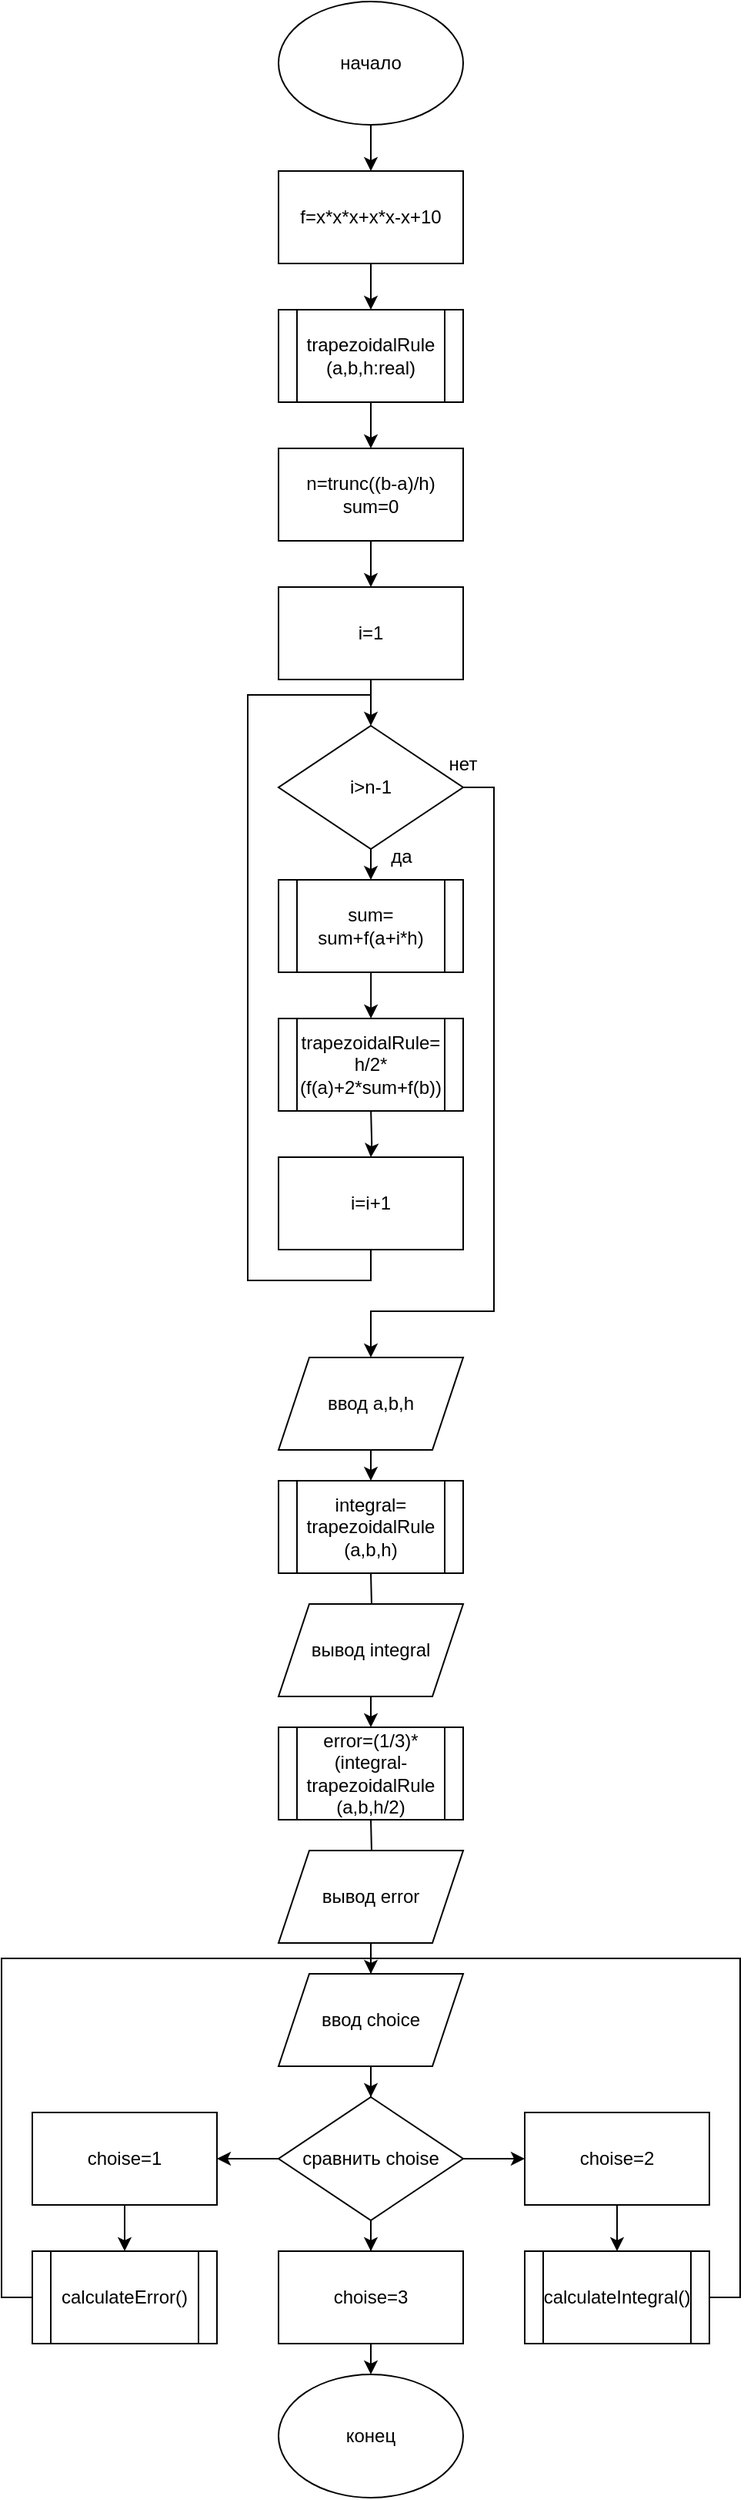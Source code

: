 <mxfile version="22.1.12" type="device">
  <diagram name="Страница — 1" id="ULWvT7EXsEqGmWyhNHuD">
    <mxGraphModel dx="1459" dy="826" grid="1" gridSize="10" guides="1" tooltips="1" connect="1" arrows="1" fold="1" page="1" pageScale="1" pageWidth="827" pageHeight="1169" math="0" shadow="0">
      <root>
        <mxCell id="0" />
        <mxCell id="1" parent="0" />
        <mxCell id="88mA2Wb_MsBH72zTJUVQ-3" value="" style="edgeStyle=orthogonalEdgeStyle;rounded=0;orthogonalLoop=1;jettySize=auto;html=1;" parent="1" source="88mA2Wb_MsBH72zTJUVQ-1" target="88mA2Wb_MsBH72zTJUVQ-2" edge="1">
          <mxGeometry relative="1" as="geometry" />
        </mxCell>
        <mxCell id="88mA2Wb_MsBH72zTJUVQ-1" value="начало" style="ellipse;whiteSpace=wrap;html=1;" parent="1" vertex="1">
          <mxGeometry x="340" y="50" width="120" height="80" as="geometry" />
        </mxCell>
        <mxCell id="thzpxBRZkC2VkFPMq1Rq-8" value="" style="edgeStyle=orthogonalEdgeStyle;rounded=0;orthogonalLoop=1;jettySize=auto;html=1;" edge="1" parent="1" source="88mA2Wb_MsBH72zTJUVQ-2" target="thzpxBRZkC2VkFPMq1Rq-5">
          <mxGeometry relative="1" as="geometry" />
        </mxCell>
        <mxCell id="88mA2Wb_MsBH72zTJUVQ-2" value="f=x*x*x+x*x-x+10" style="rounded=0;whiteSpace=wrap;html=1;" parent="1" vertex="1">
          <mxGeometry x="340" y="160" width="120" height="60" as="geometry" />
        </mxCell>
        <mxCell id="thzpxBRZkC2VkFPMq1Rq-11" value="" style="edgeStyle=orthogonalEdgeStyle;rounded=0;orthogonalLoop=1;jettySize=auto;html=1;" edge="1" parent="1" source="88mA2Wb_MsBH72zTJUVQ-4" target="thzpxBRZkC2VkFPMq1Rq-9">
          <mxGeometry relative="1" as="geometry" />
        </mxCell>
        <mxCell id="88mA2Wb_MsBH72zTJUVQ-4" value="n=trunc((b-a)/h)&lt;br&gt;sum=0" style="rounded=0;whiteSpace=wrap;html=1;" parent="1" vertex="1">
          <mxGeometry x="340" y="340" width="120" height="60" as="geometry" />
        </mxCell>
        <mxCell id="88mA2Wb_MsBH72zTJUVQ-9" value="" style="edgeStyle=orthogonalEdgeStyle;rounded=0;orthogonalLoop=1;jettySize=auto;html=1;" parent="1" source="88mA2Wb_MsBH72zTJUVQ-6" edge="1">
          <mxGeometry relative="1" as="geometry">
            <mxPoint x="400.053" y="620.0" as="targetPoint" />
          </mxGeometry>
        </mxCell>
        <mxCell id="88mA2Wb_MsBH72zTJUVQ-6" value="i&amp;gt;n-1" style="rhombus;whiteSpace=wrap;html=1;" parent="1" vertex="1">
          <mxGeometry x="340" y="520" width="120" height="80" as="geometry" />
        </mxCell>
        <mxCell id="thzpxBRZkC2VkFPMq1Rq-14" value="" style="edgeStyle=orthogonalEdgeStyle;rounded=0;orthogonalLoop=1;jettySize=auto;html=1;" edge="1" parent="1">
          <mxGeometry relative="1" as="geometry">
            <mxPoint x="400.053" y="680.0" as="sourcePoint" />
            <mxPoint x="400.053" y="710.0" as="targetPoint" />
          </mxGeometry>
        </mxCell>
        <mxCell id="88mA2Wb_MsBH72zTJUVQ-11" value="" style="endArrow=classic;html=1;rounded=0;entryX=0.5;entryY=0;entryDx=0;entryDy=0;" parent="1" target="88mA2Wb_MsBH72zTJUVQ-15" edge="1">
          <mxGeometry width="50" height="50" relative="1" as="geometry">
            <mxPoint x="460" y="560" as="sourcePoint" />
            <mxPoint x="510" y="870" as="targetPoint" />
            <Array as="points">
              <mxPoint x="480" y="560" />
              <mxPoint x="480" y="730" />
              <mxPoint x="480" y="900" />
              <mxPoint x="400" y="900" />
            </Array>
          </mxGeometry>
        </mxCell>
        <mxCell id="88mA2Wb_MsBH72zTJUVQ-21" value="" style="edgeStyle=orthogonalEdgeStyle;rounded=0;orthogonalLoop=1;jettySize=auto;html=1;" parent="1" source="88mA2Wb_MsBH72zTJUVQ-15" edge="1">
          <mxGeometry relative="1" as="geometry">
            <mxPoint x="400" y="1010" as="targetPoint" />
          </mxGeometry>
        </mxCell>
        <mxCell id="88mA2Wb_MsBH72zTJUVQ-15" value="ввод a,b,h" style="shape=parallelogram;perimeter=parallelogramPerimeter;whiteSpace=wrap;html=1;fixedSize=1;" parent="1" vertex="1">
          <mxGeometry x="340" y="930" width="120" height="60" as="geometry" />
        </mxCell>
        <mxCell id="88mA2Wb_MsBH72zTJUVQ-18" value="да" style="text;html=1;strokeColor=none;fillColor=none;align=center;verticalAlign=middle;whiteSpace=wrap;rounded=0;" parent="1" vertex="1">
          <mxGeometry x="390" y="590" width="60" height="30" as="geometry" />
        </mxCell>
        <mxCell id="88mA2Wb_MsBH72zTJUVQ-19" value="нет" style="text;html=1;strokeColor=none;fillColor=none;align=center;verticalAlign=middle;whiteSpace=wrap;rounded=0;" parent="1" vertex="1">
          <mxGeometry x="430" y="530" width="60" height="30" as="geometry" />
        </mxCell>
        <mxCell id="88mA2Wb_MsBH72zTJUVQ-24" value="" style="edgeStyle=orthogonalEdgeStyle;rounded=0;orthogonalLoop=1;jettySize=auto;html=1;" parent="1" target="88mA2Wb_MsBH72zTJUVQ-23" edge="1">
          <mxGeometry relative="1" as="geometry">
            <mxPoint x="400" y="1070" as="sourcePoint" />
          </mxGeometry>
        </mxCell>
        <mxCell id="88mA2Wb_MsBH72zTJUVQ-26" value="" style="edgeStyle=orthogonalEdgeStyle;rounded=0;orthogonalLoop=1;jettySize=auto;html=1;" parent="1" source="88mA2Wb_MsBH72zTJUVQ-23" edge="1">
          <mxGeometry relative="1" as="geometry">
            <mxPoint x="400" y="1170" as="targetPoint" />
          </mxGeometry>
        </mxCell>
        <mxCell id="88mA2Wb_MsBH72zTJUVQ-23" value="вывод integral" style="shape=parallelogram;perimeter=parallelogramPerimeter;whiteSpace=wrap;html=1;fixedSize=1;" parent="1" vertex="1">
          <mxGeometry x="340" y="1090" width="120" height="60" as="geometry" />
        </mxCell>
        <mxCell id="88mA2Wb_MsBH72zTJUVQ-28" value="" style="edgeStyle=orthogonalEdgeStyle;rounded=0;orthogonalLoop=1;jettySize=auto;html=1;" parent="1" target="88mA2Wb_MsBH72zTJUVQ-27" edge="1">
          <mxGeometry relative="1" as="geometry">
            <mxPoint x="400" y="1230" as="sourcePoint" />
          </mxGeometry>
        </mxCell>
        <mxCell id="88mA2Wb_MsBH72zTJUVQ-30" value="" style="edgeStyle=orthogonalEdgeStyle;rounded=0;orthogonalLoop=1;jettySize=auto;html=1;" parent="1" source="88mA2Wb_MsBH72zTJUVQ-27" target="88mA2Wb_MsBH72zTJUVQ-29" edge="1">
          <mxGeometry relative="1" as="geometry" />
        </mxCell>
        <mxCell id="88mA2Wb_MsBH72zTJUVQ-27" value="вывод error" style="shape=parallelogram;perimeter=parallelogramPerimeter;whiteSpace=wrap;html=1;fixedSize=1;" parent="1" vertex="1">
          <mxGeometry x="340" y="1250" width="120" height="60" as="geometry" />
        </mxCell>
        <mxCell id="88mA2Wb_MsBH72zTJUVQ-32" value="" style="edgeStyle=orthogonalEdgeStyle;rounded=0;orthogonalLoop=1;jettySize=auto;html=1;" parent="1" source="88mA2Wb_MsBH72zTJUVQ-29" target="88mA2Wb_MsBH72zTJUVQ-31" edge="1">
          <mxGeometry relative="1" as="geometry" />
        </mxCell>
        <mxCell id="88mA2Wb_MsBH72zTJUVQ-29" value="ввод choice" style="shape=parallelogram;perimeter=parallelogramPerimeter;whiteSpace=wrap;html=1;fixedSize=1;" parent="1" vertex="1">
          <mxGeometry x="340" y="1330" width="120" height="60" as="geometry" />
        </mxCell>
        <mxCell id="88mA2Wb_MsBH72zTJUVQ-34" value="" style="edgeStyle=orthogonalEdgeStyle;rounded=0;orthogonalLoop=1;jettySize=auto;html=1;" parent="1" source="88mA2Wb_MsBH72zTJUVQ-31" target="88mA2Wb_MsBH72zTJUVQ-33" edge="1">
          <mxGeometry relative="1" as="geometry" />
        </mxCell>
        <mxCell id="88mA2Wb_MsBH72zTJUVQ-36" value="" style="edgeStyle=orthogonalEdgeStyle;rounded=0;orthogonalLoop=1;jettySize=auto;html=1;" parent="1" source="88mA2Wb_MsBH72zTJUVQ-31" target="88mA2Wb_MsBH72zTJUVQ-35" edge="1">
          <mxGeometry relative="1" as="geometry" />
        </mxCell>
        <mxCell id="88mA2Wb_MsBH72zTJUVQ-44" value="" style="edgeStyle=orthogonalEdgeStyle;rounded=0;orthogonalLoop=1;jettySize=auto;html=1;" parent="1" source="88mA2Wb_MsBH72zTJUVQ-31" target="88mA2Wb_MsBH72zTJUVQ-43" edge="1">
          <mxGeometry relative="1" as="geometry" />
        </mxCell>
        <mxCell id="88mA2Wb_MsBH72zTJUVQ-31" value="cравнить choise" style="rhombus;whiteSpace=wrap;html=1;" parent="1" vertex="1">
          <mxGeometry x="340" y="1410" width="120" height="80" as="geometry" />
        </mxCell>
        <mxCell id="88mA2Wb_MsBH72zTJUVQ-40" value="" style="edgeStyle=orthogonalEdgeStyle;rounded=0;orthogonalLoop=1;jettySize=auto;html=1;" parent="1" source="88mA2Wb_MsBH72zTJUVQ-33" edge="1">
          <mxGeometry relative="1" as="geometry">
            <mxPoint x="560" y="1510" as="targetPoint" />
          </mxGeometry>
        </mxCell>
        <mxCell id="88mA2Wb_MsBH72zTJUVQ-33" value="choise=2" style="rounded=0;whiteSpace=wrap;html=1;" parent="1" vertex="1">
          <mxGeometry x="500" y="1420" width="120" height="60" as="geometry" />
        </mxCell>
        <mxCell id="88mA2Wb_MsBH72zTJUVQ-38" value="" style="edgeStyle=orthogonalEdgeStyle;rounded=0;orthogonalLoop=1;jettySize=auto;html=1;" parent="1" source="88mA2Wb_MsBH72zTJUVQ-35" edge="1">
          <mxGeometry relative="1" as="geometry">
            <mxPoint x="240" y="1510" as="targetPoint" />
          </mxGeometry>
        </mxCell>
        <mxCell id="88mA2Wb_MsBH72zTJUVQ-35" value="choise=1" style="rounded=0;whiteSpace=wrap;html=1;" parent="1" vertex="1">
          <mxGeometry x="180" y="1420" width="120" height="60" as="geometry" />
        </mxCell>
        <mxCell id="88mA2Wb_MsBH72zTJUVQ-41" value="" style="endArrow=none;html=1;rounded=0;" parent="1" edge="1">
          <mxGeometry width="50" height="50" relative="1" as="geometry">
            <mxPoint x="400" y="1320" as="sourcePoint" />
            <mxPoint x="180" y="1540" as="targetPoint" />
            <Array as="points">
              <mxPoint x="160" y="1320" />
              <mxPoint x="160" y="1540" />
            </Array>
          </mxGeometry>
        </mxCell>
        <mxCell id="88mA2Wb_MsBH72zTJUVQ-42" value="" style="endArrow=none;html=1;rounded=0;entryX=1;entryY=0.5;entryDx=0;entryDy=0;" parent="1" edge="1">
          <mxGeometry width="50" height="50" relative="1" as="geometry">
            <mxPoint x="400" y="1320" as="sourcePoint" />
            <mxPoint x="620" y="1540" as="targetPoint" />
            <Array as="points">
              <mxPoint x="640" y="1320" />
              <mxPoint x="640" y="1540" />
            </Array>
          </mxGeometry>
        </mxCell>
        <mxCell id="88mA2Wb_MsBH72zTJUVQ-48" value="" style="edgeStyle=orthogonalEdgeStyle;rounded=0;orthogonalLoop=1;jettySize=auto;html=1;" parent="1" source="88mA2Wb_MsBH72zTJUVQ-43" edge="1">
          <mxGeometry relative="1" as="geometry">
            <mxPoint x="400" y="1590" as="targetPoint" />
          </mxGeometry>
        </mxCell>
        <mxCell id="88mA2Wb_MsBH72zTJUVQ-43" value="choise=3" style="rounded=0;whiteSpace=wrap;html=1;" parent="1" vertex="1">
          <mxGeometry x="340" y="1510" width="120" height="60" as="geometry" />
        </mxCell>
        <mxCell id="88mA2Wb_MsBH72zTJUVQ-46" value="конец" style="ellipse;whiteSpace=wrap;html=1;" parent="1" vertex="1">
          <mxGeometry x="340" y="1590" width="120" height="80" as="geometry" />
        </mxCell>
        <mxCell id="thzpxBRZkC2VkFPMq1Rq-1" value="calculateError()" style="shape=process;whiteSpace=wrap;html=1;backgroundOutline=1;" vertex="1" parent="1">
          <mxGeometry x="180" y="1510" width="120" height="60" as="geometry" />
        </mxCell>
        <mxCell id="thzpxBRZkC2VkFPMq1Rq-2" value="calculateIntegral()" style="shape=process;whiteSpace=wrap;html=1;backgroundOutline=1;" vertex="1" parent="1">
          <mxGeometry x="500" y="1510" width="120" height="60" as="geometry" />
        </mxCell>
        <mxCell id="thzpxBRZkC2VkFPMq1Rq-3" value="error=(1/3)*(integral-trapezoidalRule&lt;br&gt;(a,b,h/2)" style="shape=process;whiteSpace=wrap;html=1;backgroundOutline=1;" vertex="1" parent="1">
          <mxGeometry x="340" y="1170" width="120" height="60" as="geometry" />
        </mxCell>
        <mxCell id="thzpxBRZkC2VkFPMq1Rq-4" value="integral=&lt;br&gt;trapezoidalRule&lt;br&gt;(a,b,h)" style="shape=process;whiteSpace=wrap;html=1;backgroundOutline=1;" vertex="1" parent="1">
          <mxGeometry x="340" y="1010" width="120" height="60" as="geometry" />
        </mxCell>
        <mxCell id="thzpxBRZkC2VkFPMq1Rq-7" value="" style="edgeStyle=orthogonalEdgeStyle;rounded=0;orthogonalLoop=1;jettySize=auto;html=1;" edge="1" parent="1" source="thzpxBRZkC2VkFPMq1Rq-5">
          <mxGeometry relative="1" as="geometry">
            <mxPoint x="400" y="340" as="targetPoint" />
          </mxGeometry>
        </mxCell>
        <mxCell id="thzpxBRZkC2VkFPMq1Rq-5" value="trapezoidalRule&lt;br&gt;(a,b,h:real)" style="shape=process;whiteSpace=wrap;html=1;backgroundOutline=1;" vertex="1" parent="1">
          <mxGeometry x="340" y="250" width="120" height="60" as="geometry" />
        </mxCell>
        <mxCell id="thzpxBRZkC2VkFPMq1Rq-10" value="" style="edgeStyle=orthogonalEdgeStyle;rounded=0;orthogonalLoop=1;jettySize=auto;html=1;entryX=0.5;entryY=0;entryDx=0;entryDy=0;" edge="1" parent="1" source="thzpxBRZkC2VkFPMq1Rq-9" target="88mA2Wb_MsBH72zTJUVQ-6">
          <mxGeometry relative="1" as="geometry" />
        </mxCell>
        <mxCell id="thzpxBRZkC2VkFPMq1Rq-9" value="i=1" style="rounded=0;whiteSpace=wrap;html=1;" vertex="1" parent="1">
          <mxGeometry x="340" y="430" width="120" height="60" as="geometry" />
        </mxCell>
        <mxCell id="thzpxBRZkC2VkFPMq1Rq-15" value="" style="edgeStyle=orthogonalEdgeStyle;rounded=0;orthogonalLoop=1;jettySize=auto;html=1;" edge="1" parent="1" target="thzpxBRZkC2VkFPMq1Rq-12">
          <mxGeometry relative="1" as="geometry">
            <mxPoint x="400.053" y="770.0" as="sourcePoint" />
            <mxPoint x="400" y="850" as="targetPoint" />
          </mxGeometry>
        </mxCell>
        <mxCell id="thzpxBRZkC2VkFPMq1Rq-12" value="i=i+1" style="rounded=0;whiteSpace=wrap;html=1;" vertex="1" parent="1">
          <mxGeometry x="340" y="800" width="120" height="60" as="geometry" />
        </mxCell>
        <mxCell id="thzpxBRZkC2VkFPMq1Rq-16" value="" style="endArrow=none;html=1;rounded=0;entryX=0.5;entryY=1;entryDx=0;entryDy=0;" edge="1" parent="1" target="thzpxBRZkC2VkFPMq1Rq-12">
          <mxGeometry width="50" height="50" relative="1" as="geometry">
            <mxPoint x="400" y="500" as="sourcePoint" />
            <mxPoint x="280" y="840" as="targetPoint" />
            <Array as="points">
              <mxPoint x="320" y="500" />
              <mxPoint x="320" y="610" />
              <mxPoint x="320" y="880" />
              <mxPoint x="400" y="880" />
            </Array>
          </mxGeometry>
        </mxCell>
        <mxCell id="thzpxBRZkC2VkFPMq1Rq-17" value="sum=&lt;br&gt;sum+f(a+i*h)" style="shape=process;whiteSpace=wrap;html=1;backgroundOutline=1;" vertex="1" parent="1">
          <mxGeometry x="340" y="620" width="120" height="60" as="geometry" />
        </mxCell>
        <mxCell id="thzpxBRZkC2VkFPMq1Rq-18" value="trapezoidalRule=&lt;br&gt;h/2*(f(a)+2*sum+f(b))" style="shape=process;whiteSpace=wrap;html=1;backgroundOutline=1;" vertex="1" parent="1">
          <mxGeometry x="340" y="710" width="120" height="60" as="geometry" />
        </mxCell>
      </root>
    </mxGraphModel>
  </diagram>
</mxfile>
